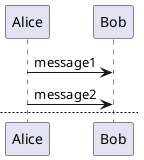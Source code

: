 @startuml

Alice -> Bob : message1
Alice -> Bob : message2

newpage

Alice -> Bob : message3
Alice -> Bob : message4

newpage A title for the \n last page

Alice -> Bob : message5
Alice -> Bob : message6

@enduml
